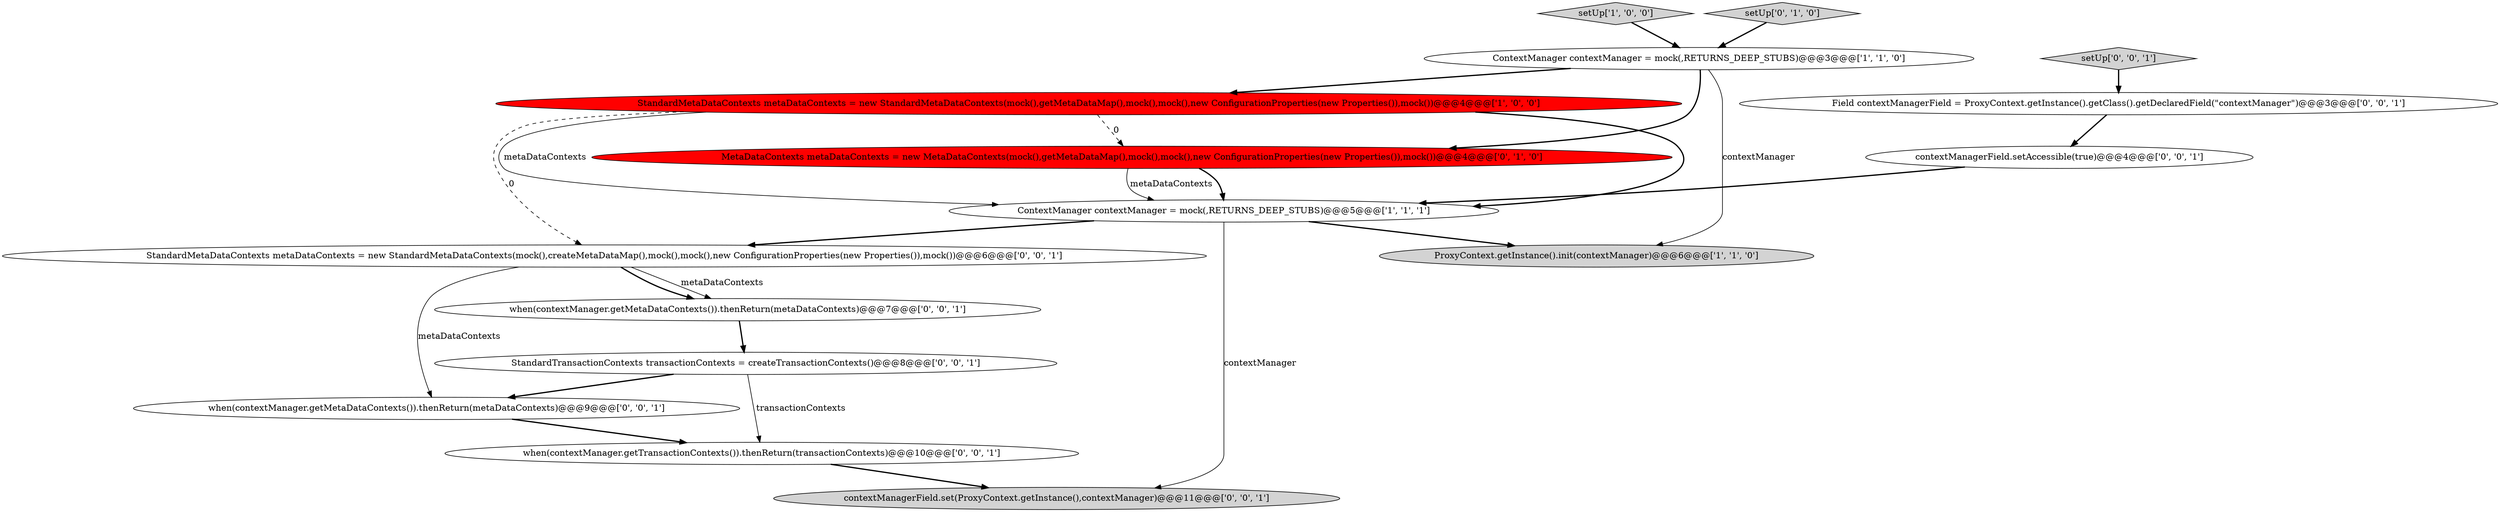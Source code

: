 digraph {
0 [style = filled, label = "ContextManager contextManager = mock(,RETURNS_DEEP_STUBS)@@@5@@@['1', '1', '1']", fillcolor = white, shape = ellipse image = "AAA0AAABBB1BBB"];
3 [style = filled, label = "StandardMetaDataContexts metaDataContexts = new StandardMetaDataContexts(mock(),getMetaDataMap(),mock(),mock(),new ConfigurationProperties(new Properties()),mock())@@@4@@@['1', '0', '0']", fillcolor = red, shape = ellipse image = "AAA1AAABBB1BBB"];
10 [style = filled, label = "when(contextManager.getMetaDataContexts()).thenReturn(metaDataContexts)@@@7@@@['0', '0', '1']", fillcolor = white, shape = ellipse image = "AAA0AAABBB3BBB"];
12 [style = filled, label = "StandardTransactionContexts transactionContexts = createTransactionContexts()@@@8@@@['0', '0', '1']", fillcolor = white, shape = ellipse image = "AAA0AAABBB3BBB"];
7 [style = filled, label = "when(contextManager.getMetaDataContexts()).thenReturn(metaDataContexts)@@@9@@@['0', '0', '1']", fillcolor = white, shape = ellipse image = "AAA0AAABBB3BBB"];
1 [style = filled, label = "ProxyContext.getInstance().init(contextManager)@@@6@@@['1', '1', '0']", fillcolor = lightgray, shape = ellipse image = "AAA0AAABBB1BBB"];
2 [style = filled, label = "setUp['1', '0', '0']", fillcolor = lightgray, shape = diamond image = "AAA0AAABBB1BBB"];
5 [style = filled, label = "MetaDataContexts metaDataContexts = new MetaDataContexts(mock(),getMetaDataMap(),mock(),mock(),new ConfigurationProperties(new Properties()),mock())@@@4@@@['0', '1', '0']", fillcolor = red, shape = ellipse image = "AAA1AAABBB2BBB"];
14 [style = filled, label = "setUp['0', '0', '1']", fillcolor = lightgray, shape = diamond image = "AAA0AAABBB3BBB"];
9 [style = filled, label = "StandardMetaDataContexts metaDataContexts = new StandardMetaDataContexts(mock(),createMetaDataMap(),mock(),mock(),new ConfigurationProperties(new Properties()),mock())@@@6@@@['0', '0', '1']", fillcolor = white, shape = ellipse image = "AAA0AAABBB3BBB"];
6 [style = filled, label = "setUp['0', '1', '0']", fillcolor = lightgray, shape = diamond image = "AAA0AAABBB2BBB"];
13 [style = filled, label = "when(contextManager.getTransactionContexts()).thenReturn(transactionContexts)@@@10@@@['0', '0', '1']", fillcolor = white, shape = ellipse image = "AAA0AAABBB3BBB"];
8 [style = filled, label = "contextManagerField.setAccessible(true)@@@4@@@['0', '0', '1']", fillcolor = white, shape = ellipse image = "AAA0AAABBB3BBB"];
11 [style = filled, label = "Field contextManagerField = ProxyContext.getInstance().getClass().getDeclaredField(\"contextManager\")@@@3@@@['0', '0', '1']", fillcolor = white, shape = ellipse image = "AAA0AAABBB3BBB"];
4 [style = filled, label = "ContextManager contextManager = mock(,RETURNS_DEEP_STUBS)@@@3@@@['1', '1', '0']", fillcolor = white, shape = ellipse image = "AAA0AAABBB1BBB"];
15 [style = filled, label = "contextManagerField.set(ProxyContext.getInstance(),contextManager)@@@11@@@['0', '0', '1']", fillcolor = lightgray, shape = ellipse image = "AAA0AAABBB3BBB"];
7->13 [style = bold, label=""];
3->5 [style = dashed, label="0"];
4->3 [style = bold, label=""];
0->9 [style = bold, label=""];
9->10 [style = bold, label=""];
2->4 [style = bold, label=""];
12->7 [style = bold, label=""];
3->0 [style = bold, label=""];
8->0 [style = bold, label=""];
12->13 [style = solid, label="transactionContexts"];
6->4 [style = bold, label=""];
5->0 [style = bold, label=""];
3->9 [style = dashed, label="0"];
10->12 [style = bold, label=""];
0->1 [style = bold, label=""];
5->0 [style = solid, label="metaDataContexts"];
9->10 [style = solid, label="metaDataContexts"];
11->8 [style = bold, label=""];
13->15 [style = bold, label=""];
9->7 [style = solid, label="metaDataContexts"];
3->0 [style = solid, label="metaDataContexts"];
14->11 [style = bold, label=""];
4->5 [style = bold, label=""];
4->1 [style = solid, label="contextManager"];
0->15 [style = solid, label="contextManager"];
}
